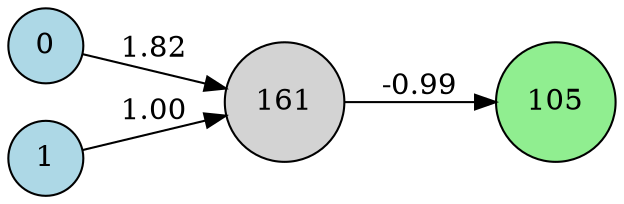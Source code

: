 digraph neat {
  rankdir=LR;
  node [shape=circle];
  node0 [label="0", style=filled, fillcolor=lightblue];
  node1 [label="1", style=filled, fillcolor=lightblue];
  node105 [label="105", style=filled, fillcolor=lightgreen];
  node161 [label="161", style=filled, fillcolor=lightgray];
  node1 -> node161 [label="1.00"];
  node161 -> node105 [label="-0.99"];
  node0 -> node161 [label="1.82"];
}
